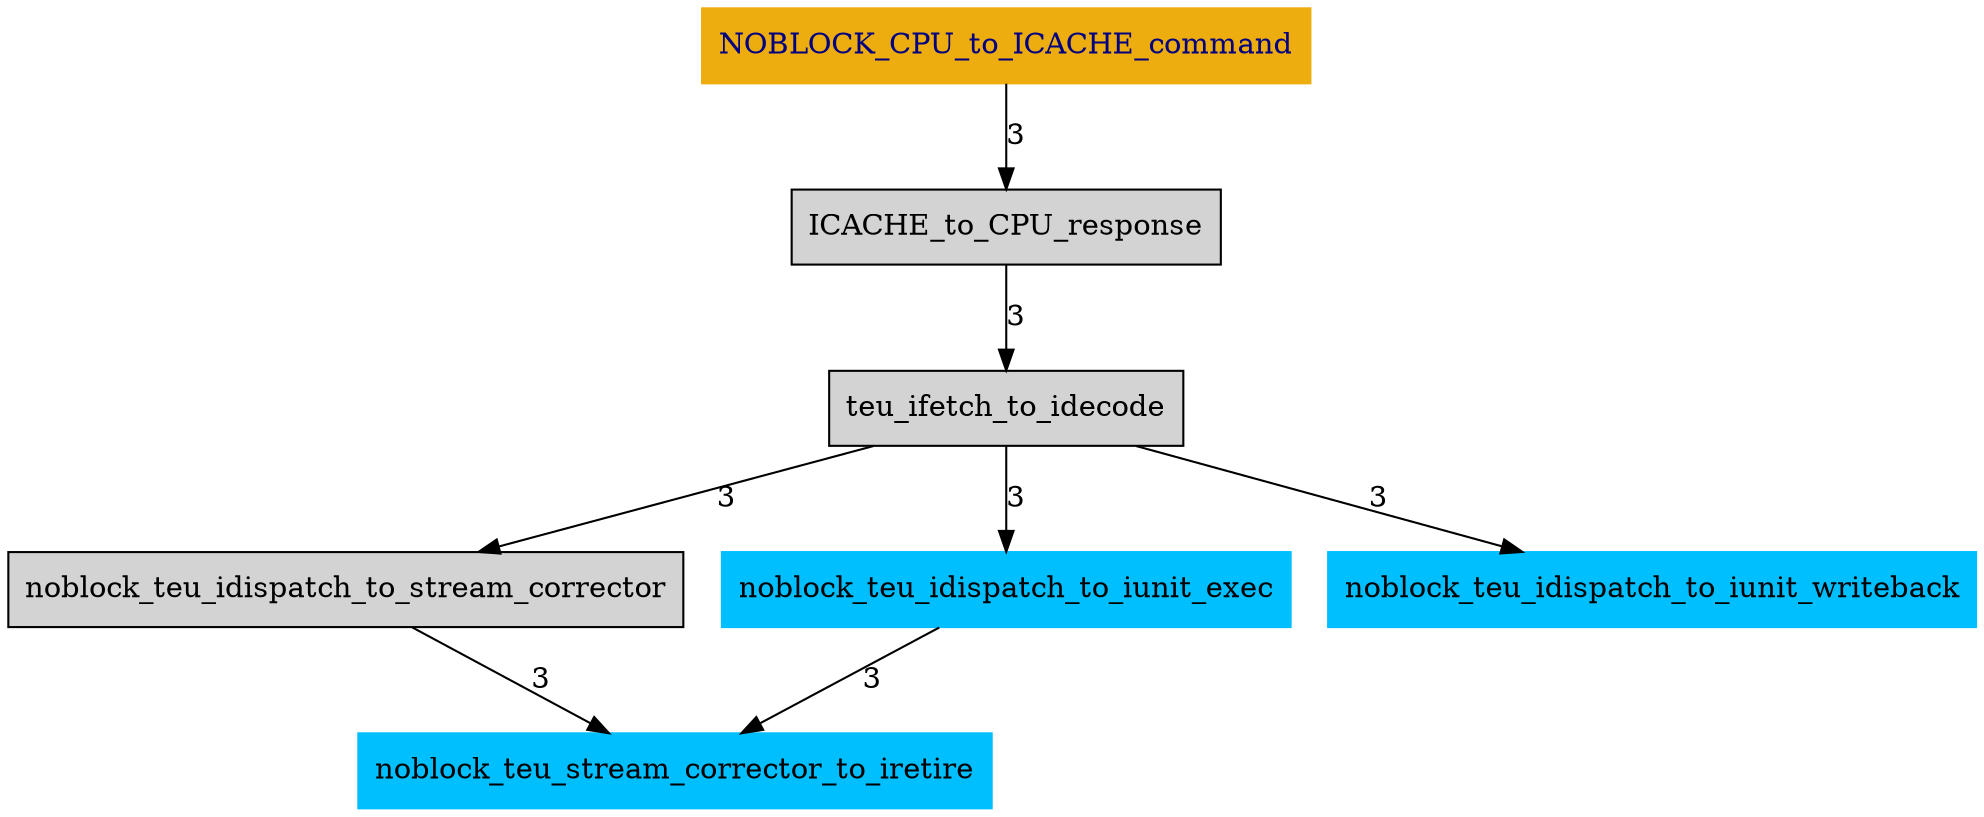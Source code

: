 
// Authors : Piyush P. Soni & Aswin Jith

// for fill colours:
// http://www.graphviz.org/doc/info/colors.html

digraph {

// for any node between start and end
node [    fill=cornflowerblue,
		fontcolor=black,
		shape=box,//diamond,
		style=filled];

// for start node
//cpu
NOBLOCK_CPU_to_ICACHE_command [   color=darkgoldenrod2,
				fontcolor=navy,
				label=NOBLOCK_CPU_to_ICACHE_command,
				shape=box];
NOBLOCK_CPU_to_ICACHE_command -> ICACHE_to_CPU_response [label=3];
ICACHE_to_CPU_response -> teu_ifetch_to_idecode [label=3];

teu_ifetch_to_idecode -> noblock_teu_idispatch_to_stream_corrector [label=3];
node [    fill=white,	
		color=deepskyblue
		fontcolor=black,
		shape=box,//diamond,
		style=filled];

//iunit
teu_ifetch_to_idecode -> noblock_teu_idispatch_to_iunit_exec [label=3];
teu_ifetch_to_idecode -> noblock_teu_idispatch_to_iunit_writeback [label=3];
// iretire
noblock_teu_idispatch_to_stream_corrector -> noblock_teu_stream_corrector_to_iretire [label=3];

noblock_teu_idispatch_to_iunit_exec -> noblock_teu_stream_corrector_to_iretire [label=3];
//////////////////////////////////////////////////////////////
//// to insert any special node between start and end
//Step3a [  style=filled,
//		fillcolor=grey80,
//		color=grey80,
//		shape=circle,
//		fontcolor=navy];
// for end node
//End [ shape=rectangle,
//	color=darkgoldenrod2,
//	fontcolor=navy];
//
//Step3 - > End [label=193];
}
